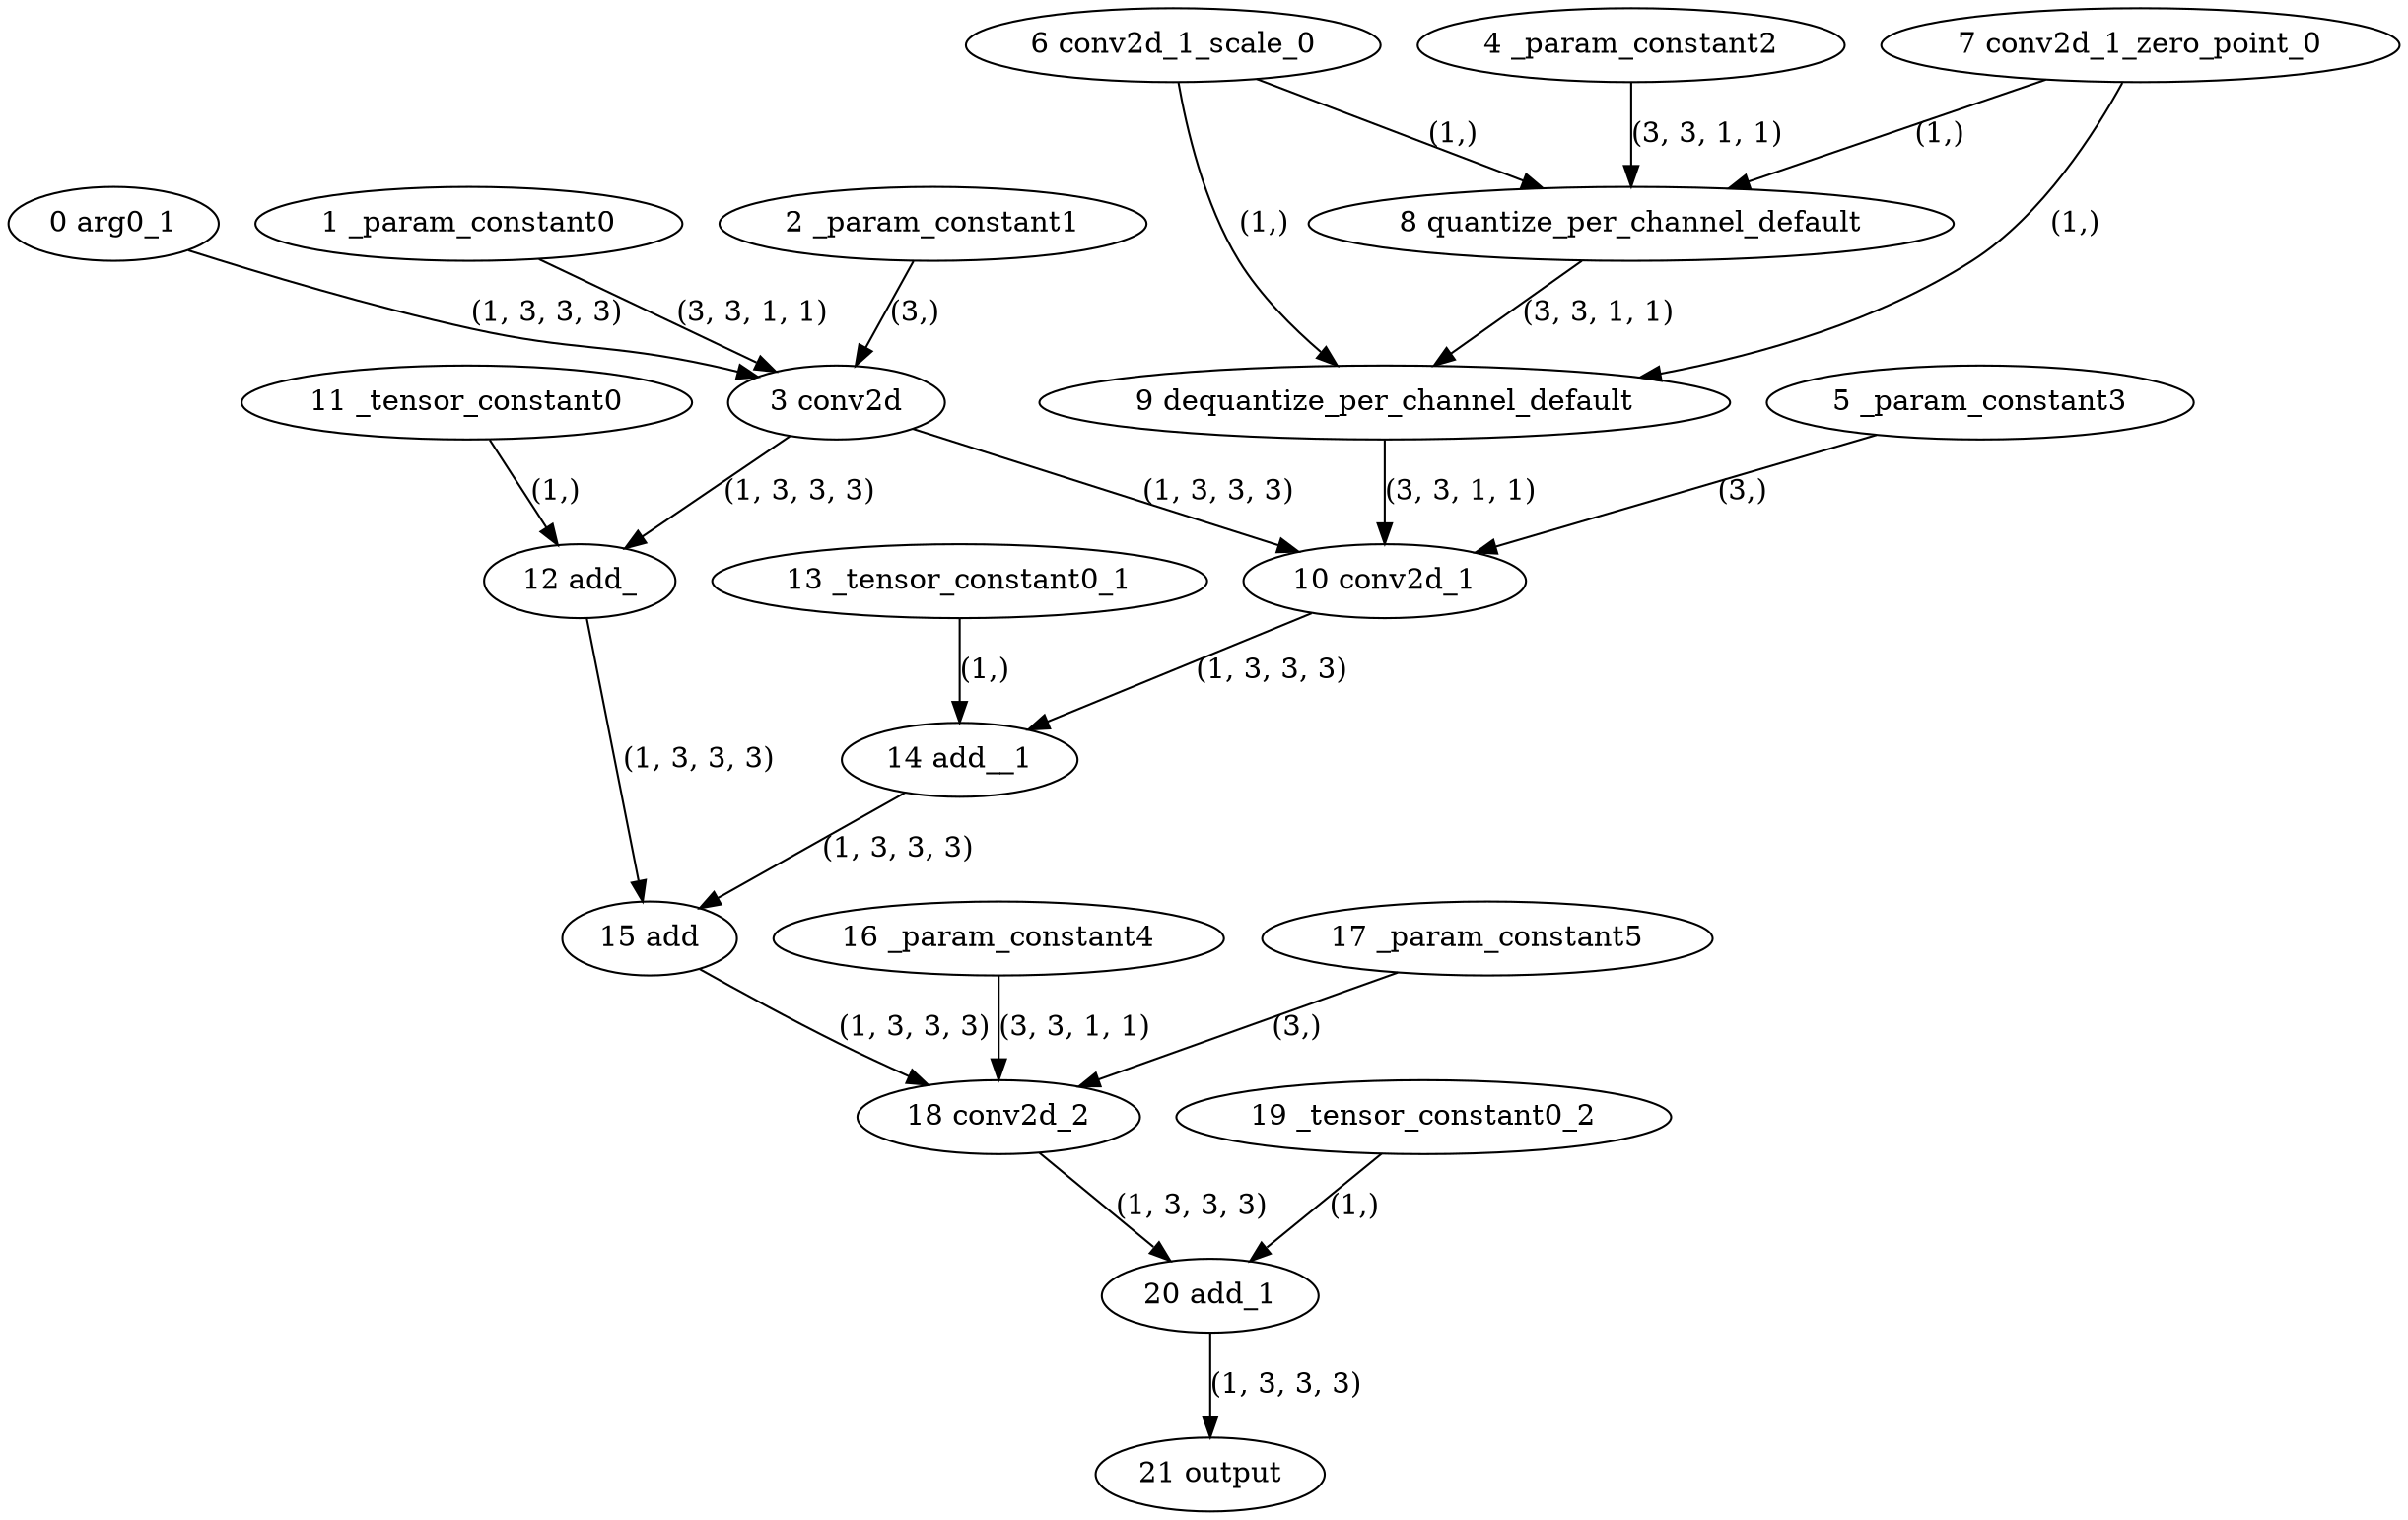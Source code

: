 strict digraph  {
"0 arg0_1" [id=0, type=input];
"1 _param_constant0" [id=1, type=get_attr];
"2 _param_constant1" [id=2, type=get_attr];
"3 conv2d" [id=3, type=conv2d];
"4 _param_constant2" [id=4, type=get_attr];
"5 _param_constant3" [id=5, type=get_attr];
"6 conv2d_1_scale_0" [id=6, type=get_attr];
"7 conv2d_1_zero_point_0" [id=7, type=get_attr];
"8 quantize_per_channel_default" [id=8, type=quantize_per_channel];
"9 dequantize_per_channel_default" [id=9, type=dequantize_per_channel];
"10 conv2d_1" [id=10, type=conv2d];
"11 _tensor_constant0" [id=11, type=get_attr];
"12 add_" [id=12, type=add_];
"13 _tensor_constant0_1" [id=13, type=get_attr];
"14 add__1" [id=14, type=add_];
"15 add" [id=15, type=add];
"16 _param_constant4" [id=16, type=get_attr];
"17 _param_constant5" [id=17, type=get_attr];
"18 conv2d_2" [id=18, type=conv2d];
"19 _tensor_constant0_2" [id=19, type=get_attr];
"20 add_1" [id=20, type=add];
"21 output" [id=21, type=output];
"0 arg0_1" -> "3 conv2d"  [label="(1, 3, 3, 3)", style=solid];
"1 _param_constant0" -> "3 conv2d"  [label="(3, 3, 1, 1)", style=solid];
"2 _param_constant1" -> "3 conv2d"  [label="(3,)", style=solid];
"3 conv2d" -> "10 conv2d_1"  [label="(1, 3, 3, 3)", style=solid];
"3 conv2d" -> "12 add_"  [label="(1, 3, 3, 3)", style=solid];
"4 _param_constant2" -> "8 quantize_per_channel_default"  [label="(3, 3, 1, 1)", style=solid];
"5 _param_constant3" -> "10 conv2d_1"  [label="(3,)", style=solid];
"6 conv2d_1_scale_0" -> "8 quantize_per_channel_default"  [label="(1,)", style=solid];
"6 conv2d_1_scale_0" -> "9 dequantize_per_channel_default"  [label="(1,)", style=solid];
"7 conv2d_1_zero_point_0" -> "8 quantize_per_channel_default"  [label="(1,)", style=solid];
"7 conv2d_1_zero_point_0" -> "9 dequantize_per_channel_default"  [label="(1,)", style=solid];
"8 quantize_per_channel_default" -> "9 dequantize_per_channel_default"  [label="(3, 3, 1, 1)", style=solid];
"9 dequantize_per_channel_default" -> "10 conv2d_1"  [label="(3, 3, 1, 1)", style=solid];
"10 conv2d_1" -> "14 add__1"  [label="(1, 3, 3, 3)", style=solid];
"11 _tensor_constant0" -> "12 add_"  [label="(1,)", style=solid];
"12 add_" -> "15 add"  [label="(1, 3, 3, 3)", style=solid];
"13 _tensor_constant0_1" -> "14 add__1"  [label="(1,)", style=solid];
"14 add__1" -> "15 add"  [label="(1, 3, 3, 3)", style=solid];
"15 add" -> "18 conv2d_2"  [label="(1, 3, 3, 3)", style=solid];
"16 _param_constant4" -> "18 conv2d_2"  [label="(3, 3, 1, 1)", style=solid];
"17 _param_constant5" -> "18 conv2d_2"  [label="(3,)", style=solid];
"18 conv2d_2" -> "20 add_1"  [label="(1, 3, 3, 3)", style=solid];
"19 _tensor_constant0_2" -> "20 add_1"  [label="(1,)", style=solid];
"20 add_1" -> "21 output"  [label="(1, 3, 3, 3)", style=solid];
}
